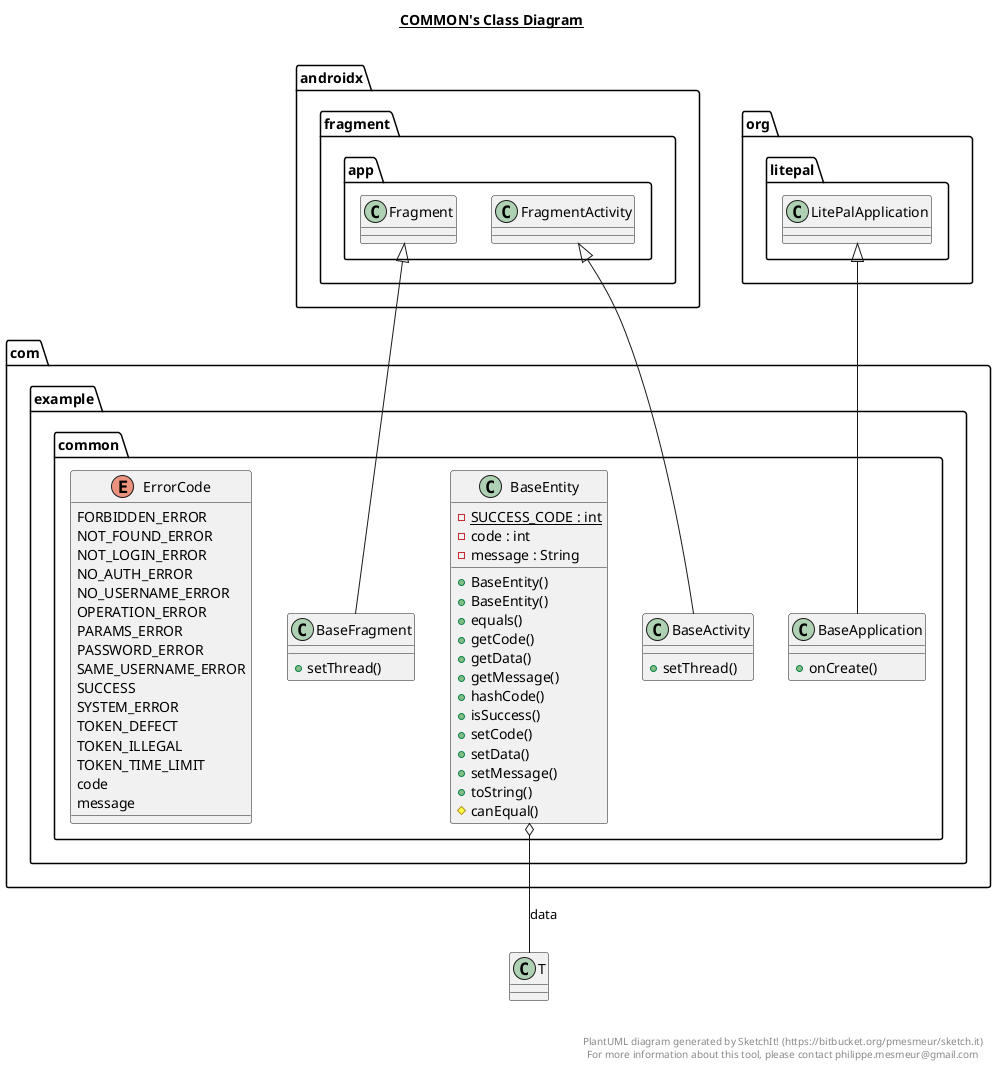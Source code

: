 @startuml

title __COMMON's Class Diagram__\n

  namespace com.example {
    namespace common {
      class com.example.common.BaseActivity {
          + setThread()
      }
    }
  }
  

  namespace com.example {
    namespace common {
      class com.example.common.BaseApplication {
          + onCreate()
      }
    }
  }
  

  namespace com.example {
    namespace common {
      class com.example.common.BaseEntity {
          {static} - SUCCESS_CODE : int
          - code : int
          - message : String
          + BaseEntity()
          + BaseEntity()
          + equals()
          + getCode()
          + getData()
          + getMessage()
          + hashCode()
          + isSuccess()
          + setCode()
          + setData()
          + setMessage()
          + toString()
          # canEqual()
      }
    }
  }
  

  namespace com.example {
    namespace common {
      class com.example.common.BaseFragment {
          + setThread()
      }
    }
  }
  

  namespace com.example {
    namespace common {
      enum ErrorCode {
        FORBIDDEN_ERROR
        NOT_FOUND_ERROR
        NOT_LOGIN_ERROR
        NO_AUTH_ERROR
        NO_USERNAME_ERROR
        OPERATION_ERROR
        PARAMS_ERROR
        PASSWORD_ERROR
        SAME_USERNAME_ERROR
        SUCCESS
        SYSTEM_ERROR
        TOKEN_DEFECT
        TOKEN_ILLEGAL
        TOKEN_TIME_LIMIT
        code
        message
      }
    }
  }
  

  com.example.common.BaseActivity -up-|> androidx.fragment.app.FragmentActivity
  com.example.common.BaseApplication -up-|> org.litepal.LitePalApplication
  com.example.common.BaseEntity o-- T : data
  com.example.common.BaseFragment -up-|> androidx.fragment.app.Fragment


right footer


PlantUML diagram generated by SketchIt! (https://bitbucket.org/pmesmeur/sketch.it)
For more information about this tool, please contact philippe.mesmeur@gmail.com
endfooter

@enduml
